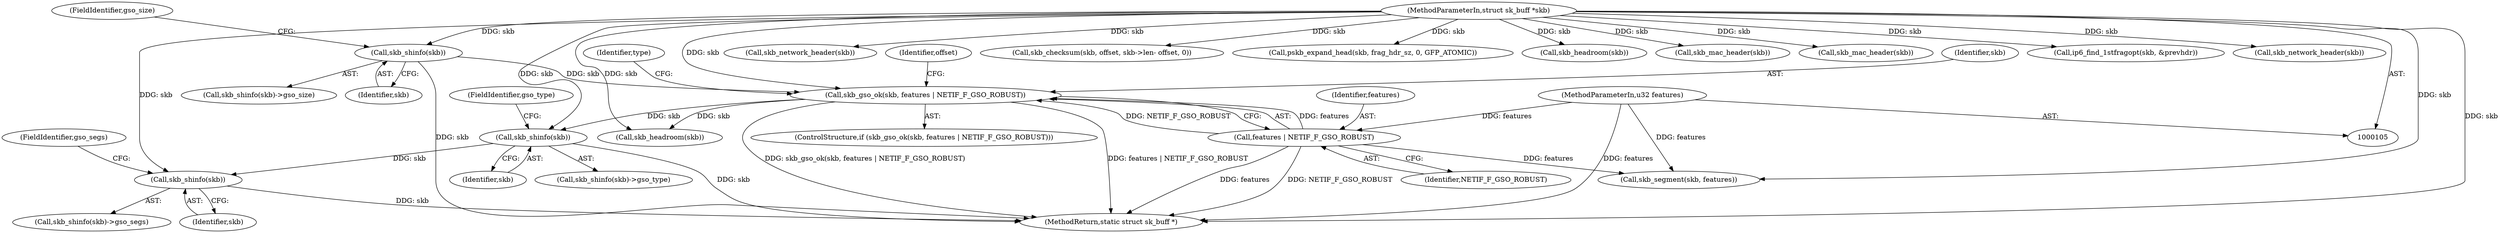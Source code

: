 digraph "0_linux_a9cf73ea7ff78f52662c8658d93c226effbbedde@pointer" {
"1000173" [label="(Call,skb_shinfo(skb))"];
"1000154" [label="(Call,skb_shinfo(skb))"];
"1000144" [label="(Call,skb_gso_ok(skb, features | NETIF_F_GSO_ROBUST))"];
"1000132" [label="(Call,skb_shinfo(skb))"];
"1000106" [label="(MethodParameterIn,struct sk_buff *skb)"];
"1000146" [label="(Call,features | NETIF_F_GSO_ROBUST)"];
"1000107" [label="(MethodParameterIn,u32 features)"];
"1000308" [label="(MethodReturn,static struct sk_buff *)"];
"1000147" [label="(Identifier,features)"];
"1000153" [label="(Call,skb_shinfo(skb)->gso_type)"];
"1000146" [label="(Call,features | NETIF_F_GSO_ROBUST)"];
"1000156" [label="(FieldIdentifier,gso_type)"];
"1000152" [label="(Identifier,type)"];
"1000254" [label="(Call,skb_network_header(skb))"];
"1000302" [label="(Call,skb_segment(skb, features))"];
"1000175" [label="(FieldIdentifier,gso_segs)"];
"1000195" [label="(Call,skb_checksum(skb, offset, skb->len- offset, 0))"];
"1000231" [label="(Call,pskb_expand_head(skb, frag_hdr_sz, 0, GFP_ATOMIC))"];
"1000228" [label="(Call,skb_headroom(skb))"];
"1000257" [label="(Call,skb_mac_header(skb))"];
"1000262" [label="(Call,skb_mac_header(skb))"];
"1000107" [label="(MethodParameterIn,u32 features)"];
"1000186" [label="(Identifier,offset)"];
"1000143" [label="(ControlStructure,if (skb_gso_ok(skb, features | NETIF_F_GSO_ROBUST)))"];
"1000174" [label="(Identifier,skb)"];
"1000131" [label="(Call,skb_shinfo(skb)->gso_size)"];
"1000191" [label="(Call,skb_headroom(skb))"];
"1000132" [label="(Call,skb_shinfo(skb))"];
"1000148" [label="(Identifier,NETIF_F_GSO_ROBUST)"];
"1000106" [label="(MethodParameterIn,struct sk_buff *skb)"];
"1000173" [label="(Call,skb_shinfo(skb))"];
"1000133" [label="(Identifier,skb)"];
"1000155" [label="(Identifier,skb)"];
"1000134" [label="(FieldIdentifier,gso_size)"];
"1000145" [label="(Identifier,skb)"];
"1000154" [label="(Call,skb_shinfo(skb))"];
"1000172" [label="(Call,skb_shinfo(skb)->gso_segs)"];
"1000239" [label="(Call,ip6_find_1stfragopt(skb, &prevhdr))"];
"1000285" [label="(Call,skb_network_header(skb))"];
"1000144" [label="(Call,skb_gso_ok(skb, features | NETIF_F_GSO_ROBUST))"];
"1000173" -> "1000172"  [label="AST: "];
"1000173" -> "1000174"  [label="CFG: "];
"1000174" -> "1000173"  [label="AST: "];
"1000175" -> "1000173"  [label="CFG: "];
"1000173" -> "1000308"  [label="DDG: skb"];
"1000154" -> "1000173"  [label="DDG: skb"];
"1000106" -> "1000173"  [label="DDG: skb"];
"1000154" -> "1000153"  [label="AST: "];
"1000154" -> "1000155"  [label="CFG: "];
"1000155" -> "1000154"  [label="AST: "];
"1000156" -> "1000154"  [label="CFG: "];
"1000154" -> "1000308"  [label="DDG: skb"];
"1000144" -> "1000154"  [label="DDG: skb"];
"1000106" -> "1000154"  [label="DDG: skb"];
"1000144" -> "1000143"  [label="AST: "];
"1000144" -> "1000146"  [label="CFG: "];
"1000145" -> "1000144"  [label="AST: "];
"1000146" -> "1000144"  [label="AST: "];
"1000152" -> "1000144"  [label="CFG: "];
"1000186" -> "1000144"  [label="CFG: "];
"1000144" -> "1000308"  [label="DDG: skb_gso_ok(skb, features | NETIF_F_GSO_ROBUST)"];
"1000144" -> "1000308"  [label="DDG: features | NETIF_F_GSO_ROBUST"];
"1000132" -> "1000144"  [label="DDG: skb"];
"1000106" -> "1000144"  [label="DDG: skb"];
"1000146" -> "1000144"  [label="DDG: features"];
"1000146" -> "1000144"  [label="DDG: NETIF_F_GSO_ROBUST"];
"1000144" -> "1000191"  [label="DDG: skb"];
"1000132" -> "1000131"  [label="AST: "];
"1000132" -> "1000133"  [label="CFG: "];
"1000133" -> "1000132"  [label="AST: "];
"1000134" -> "1000132"  [label="CFG: "];
"1000132" -> "1000308"  [label="DDG: skb"];
"1000106" -> "1000132"  [label="DDG: skb"];
"1000106" -> "1000105"  [label="AST: "];
"1000106" -> "1000308"  [label="DDG: skb"];
"1000106" -> "1000191"  [label="DDG: skb"];
"1000106" -> "1000195"  [label="DDG: skb"];
"1000106" -> "1000228"  [label="DDG: skb"];
"1000106" -> "1000231"  [label="DDG: skb"];
"1000106" -> "1000239"  [label="DDG: skb"];
"1000106" -> "1000254"  [label="DDG: skb"];
"1000106" -> "1000257"  [label="DDG: skb"];
"1000106" -> "1000262"  [label="DDG: skb"];
"1000106" -> "1000285"  [label="DDG: skb"];
"1000106" -> "1000302"  [label="DDG: skb"];
"1000146" -> "1000148"  [label="CFG: "];
"1000147" -> "1000146"  [label="AST: "];
"1000148" -> "1000146"  [label="AST: "];
"1000146" -> "1000308"  [label="DDG: NETIF_F_GSO_ROBUST"];
"1000146" -> "1000308"  [label="DDG: features"];
"1000107" -> "1000146"  [label="DDG: features"];
"1000146" -> "1000302"  [label="DDG: features"];
"1000107" -> "1000105"  [label="AST: "];
"1000107" -> "1000308"  [label="DDG: features"];
"1000107" -> "1000302"  [label="DDG: features"];
}
